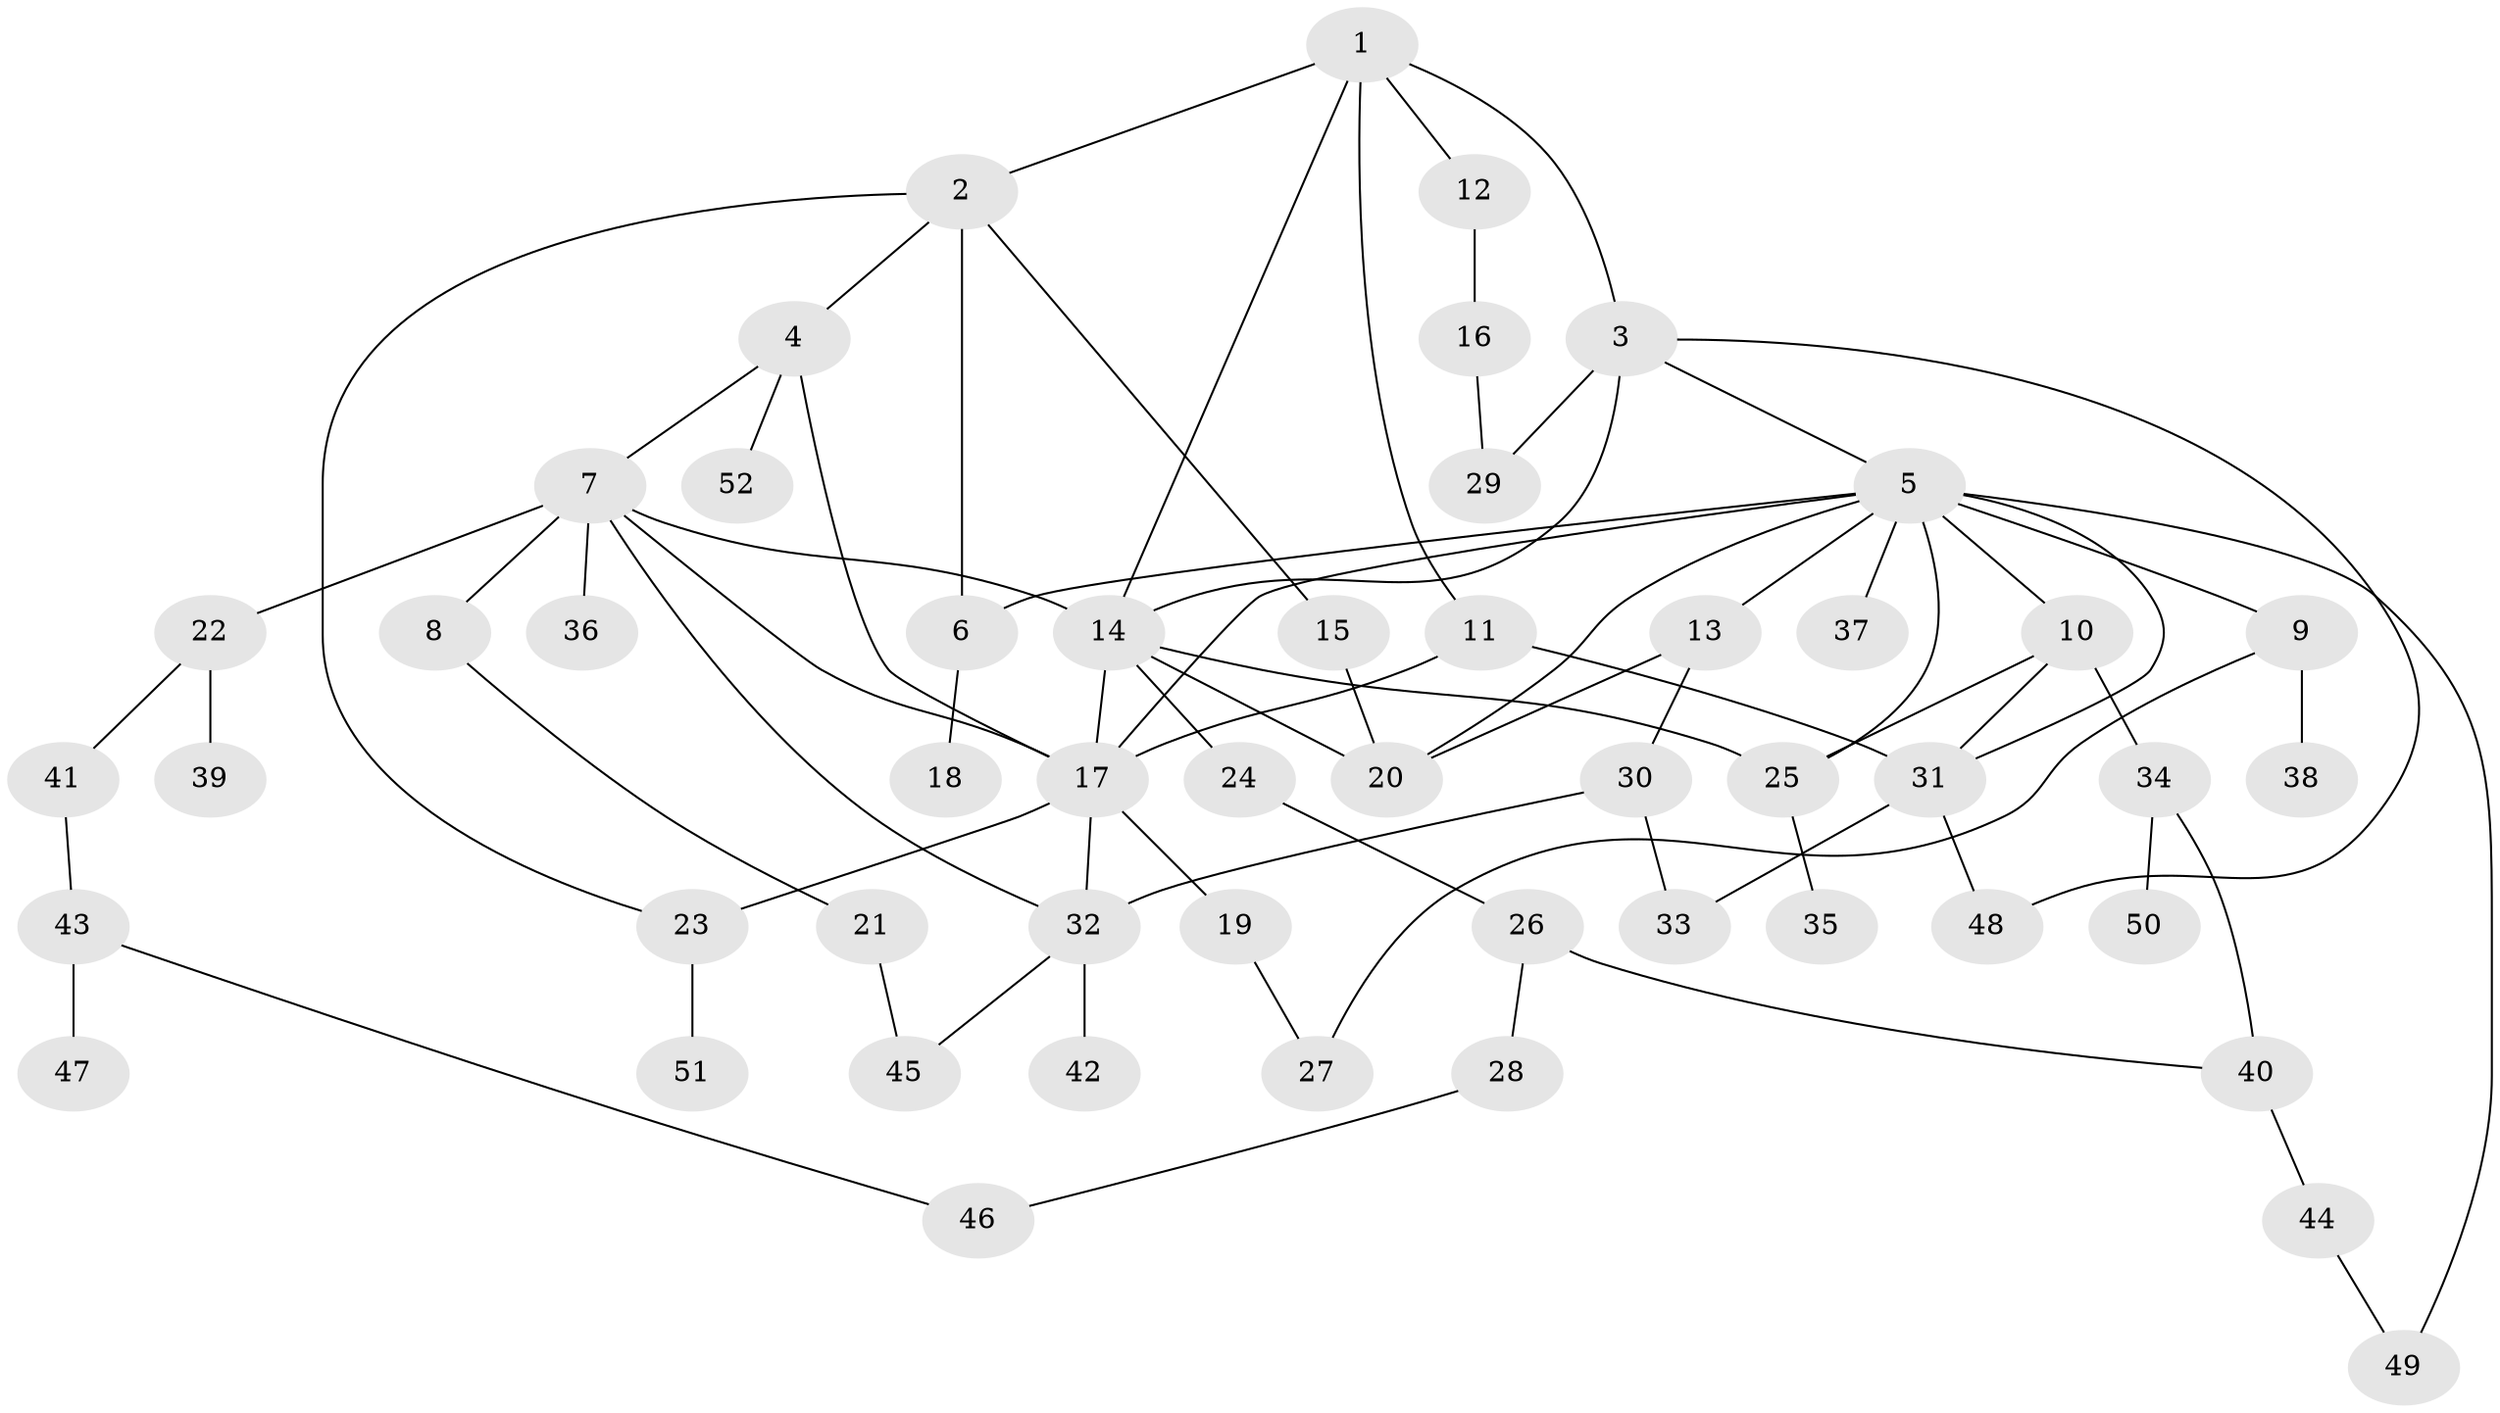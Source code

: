 // original degree distribution, {5: 0.038834951456310676, 6: 0.019417475728155338, 3: 0.2524271844660194, 9: 0.009708737864077669, 7: 0.019417475728155338, 4: 0.08737864077669903, 2: 0.3106796116504854, 1: 0.2621359223300971}
// Generated by graph-tools (version 1.1) at 2025/34/03/09/25 02:34:10]
// undirected, 52 vertices, 76 edges
graph export_dot {
graph [start="1"]
  node [color=gray90,style=filled];
  1;
  2;
  3;
  4;
  5;
  6;
  7;
  8;
  9;
  10;
  11;
  12;
  13;
  14;
  15;
  16;
  17;
  18;
  19;
  20;
  21;
  22;
  23;
  24;
  25;
  26;
  27;
  28;
  29;
  30;
  31;
  32;
  33;
  34;
  35;
  36;
  37;
  38;
  39;
  40;
  41;
  42;
  43;
  44;
  45;
  46;
  47;
  48;
  49;
  50;
  51;
  52;
  1 -- 2 [weight=1.0];
  1 -- 3 [weight=1.0];
  1 -- 11 [weight=1.0];
  1 -- 12 [weight=1.0];
  1 -- 14 [weight=1.0];
  2 -- 4 [weight=1.0];
  2 -- 6 [weight=1.0];
  2 -- 15 [weight=1.0];
  2 -- 23 [weight=1.0];
  3 -- 5 [weight=1.0];
  3 -- 14 [weight=1.0];
  3 -- 29 [weight=1.0];
  3 -- 48 [weight=1.0];
  4 -- 7 [weight=1.0];
  4 -- 17 [weight=1.0];
  4 -- 52 [weight=1.0];
  5 -- 6 [weight=1.0];
  5 -- 9 [weight=1.0];
  5 -- 10 [weight=1.0];
  5 -- 13 [weight=1.0];
  5 -- 17 [weight=1.0];
  5 -- 20 [weight=1.0];
  5 -- 25 [weight=1.0];
  5 -- 31 [weight=2.0];
  5 -- 37 [weight=1.0];
  5 -- 49 [weight=1.0];
  6 -- 18 [weight=1.0];
  7 -- 8 [weight=1.0];
  7 -- 14 [weight=2.0];
  7 -- 17 [weight=1.0];
  7 -- 22 [weight=1.0];
  7 -- 32 [weight=1.0];
  7 -- 36 [weight=1.0];
  8 -- 21 [weight=1.0];
  9 -- 27 [weight=1.0];
  9 -- 38 [weight=1.0];
  10 -- 25 [weight=1.0];
  10 -- 31 [weight=1.0];
  10 -- 34 [weight=1.0];
  11 -- 17 [weight=1.0];
  11 -- 31 [weight=1.0];
  12 -- 16 [weight=1.0];
  13 -- 20 [weight=1.0];
  13 -- 30 [weight=1.0];
  14 -- 17 [weight=1.0];
  14 -- 20 [weight=1.0];
  14 -- 24 [weight=1.0];
  14 -- 25 [weight=1.0];
  15 -- 20 [weight=2.0];
  16 -- 29 [weight=1.0];
  17 -- 19 [weight=1.0];
  17 -- 23 [weight=1.0];
  17 -- 32 [weight=1.0];
  19 -- 27 [weight=1.0];
  21 -- 45 [weight=1.0];
  22 -- 39 [weight=1.0];
  22 -- 41 [weight=1.0];
  23 -- 51 [weight=1.0];
  24 -- 26 [weight=1.0];
  25 -- 35 [weight=1.0];
  26 -- 28 [weight=1.0];
  26 -- 40 [weight=1.0];
  28 -- 46 [weight=1.0];
  30 -- 32 [weight=1.0];
  30 -- 33 [weight=2.0];
  31 -- 33 [weight=1.0];
  31 -- 48 [weight=1.0];
  32 -- 42 [weight=1.0];
  32 -- 45 [weight=1.0];
  34 -- 40 [weight=1.0];
  34 -- 50 [weight=1.0];
  40 -- 44 [weight=1.0];
  41 -- 43 [weight=1.0];
  43 -- 46 [weight=1.0];
  43 -- 47 [weight=1.0];
  44 -- 49 [weight=1.0];
}
